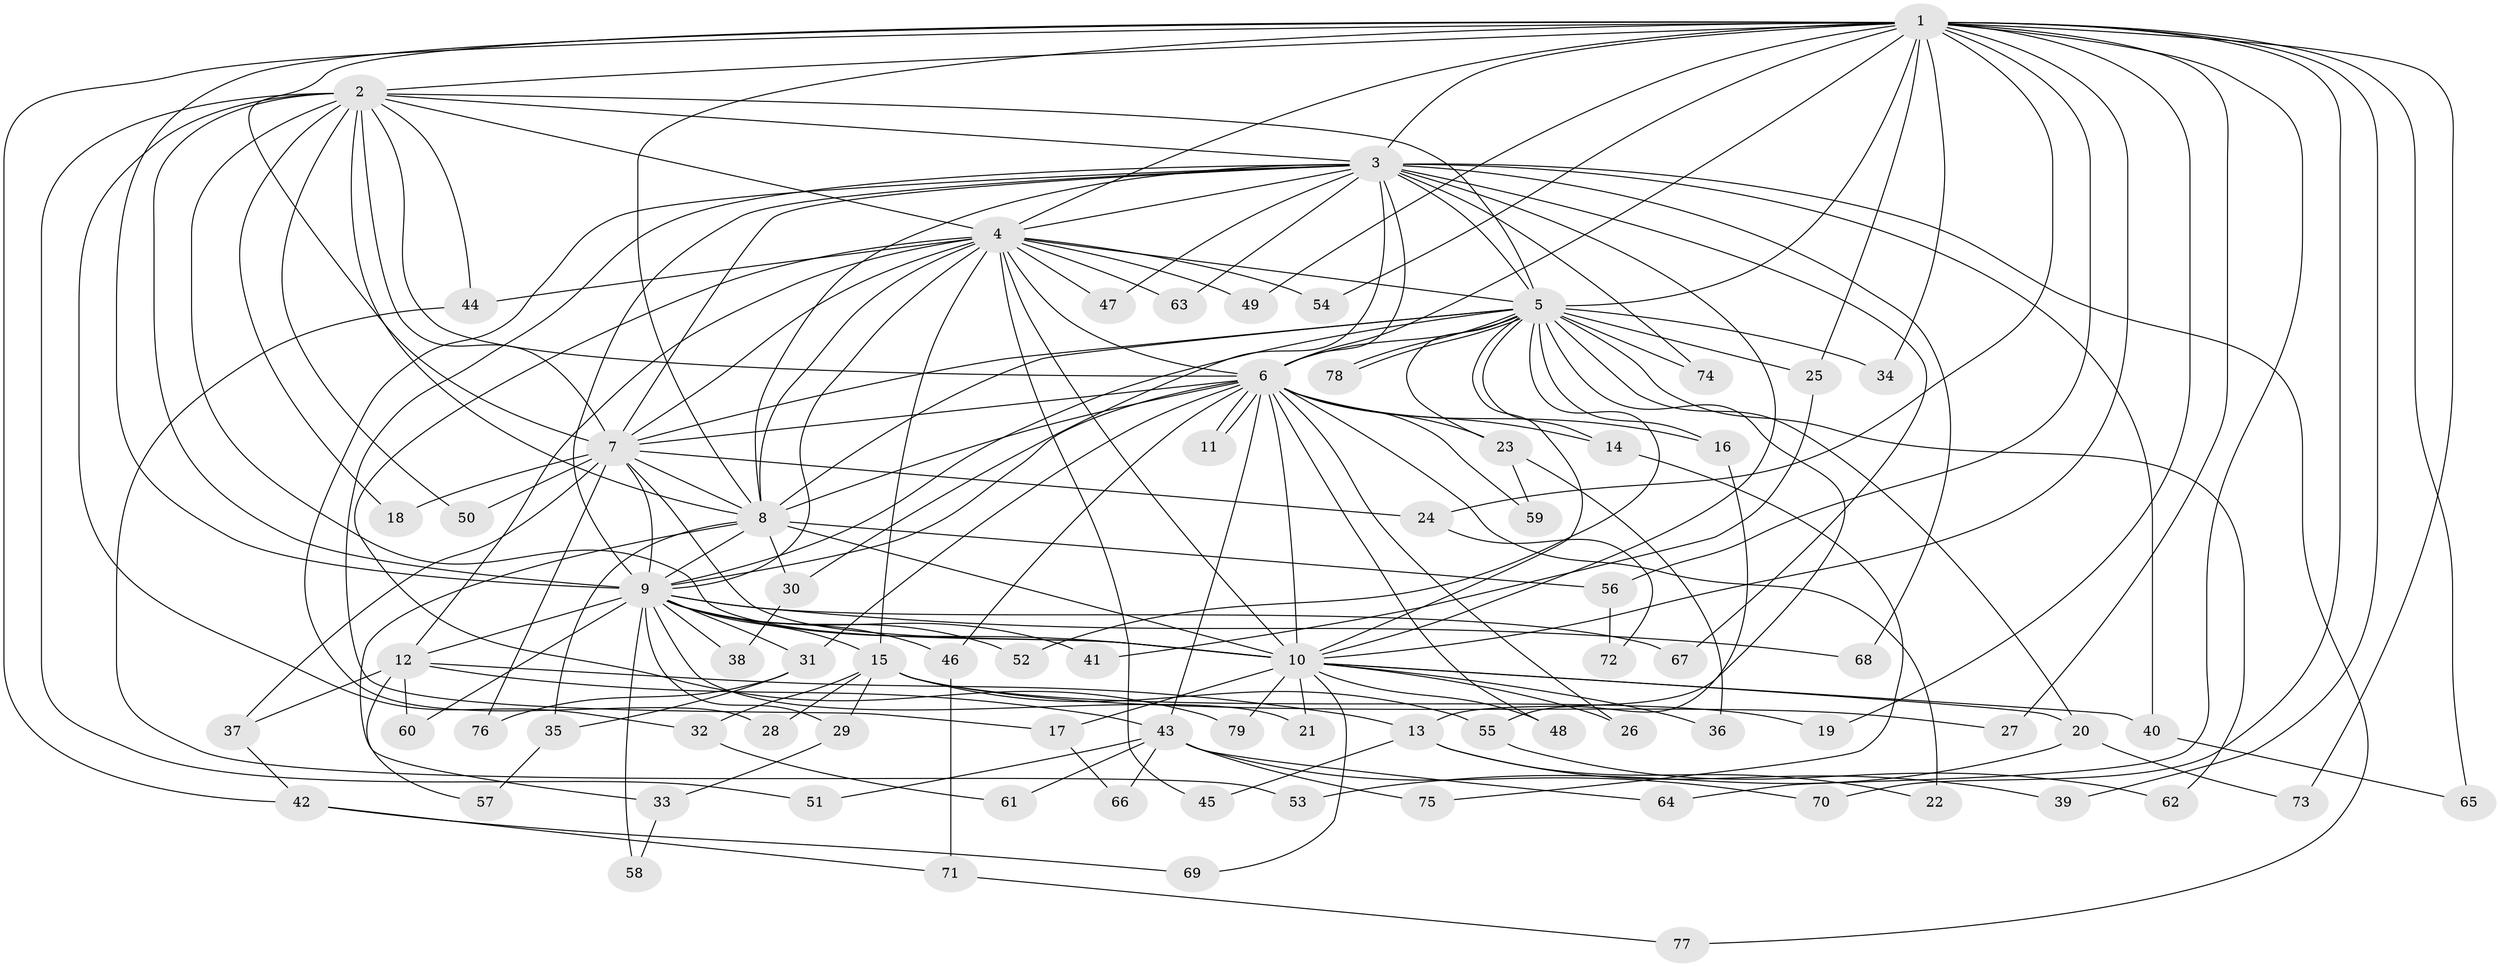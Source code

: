 // Generated by graph-tools (version 1.1) at 2025/13/03/09/25 04:13:55]
// undirected, 79 vertices, 183 edges
graph export_dot {
graph [start="1"]
  node [color=gray90,style=filled];
  1;
  2;
  3;
  4;
  5;
  6;
  7;
  8;
  9;
  10;
  11;
  12;
  13;
  14;
  15;
  16;
  17;
  18;
  19;
  20;
  21;
  22;
  23;
  24;
  25;
  26;
  27;
  28;
  29;
  30;
  31;
  32;
  33;
  34;
  35;
  36;
  37;
  38;
  39;
  40;
  41;
  42;
  43;
  44;
  45;
  46;
  47;
  48;
  49;
  50;
  51;
  52;
  53;
  54;
  55;
  56;
  57;
  58;
  59;
  60;
  61;
  62;
  63;
  64;
  65;
  66;
  67;
  68;
  69;
  70;
  71;
  72;
  73;
  74;
  75;
  76;
  77;
  78;
  79;
  1 -- 2;
  1 -- 3;
  1 -- 4;
  1 -- 5;
  1 -- 6;
  1 -- 7;
  1 -- 8;
  1 -- 9;
  1 -- 10;
  1 -- 19;
  1 -- 24;
  1 -- 25;
  1 -- 27;
  1 -- 34;
  1 -- 39;
  1 -- 42;
  1 -- 49;
  1 -- 54;
  1 -- 56;
  1 -- 64;
  1 -- 65;
  1 -- 70;
  1 -- 73;
  2 -- 3;
  2 -- 4;
  2 -- 5;
  2 -- 6;
  2 -- 7;
  2 -- 8;
  2 -- 9;
  2 -- 10;
  2 -- 18;
  2 -- 32;
  2 -- 44;
  2 -- 50;
  2 -- 51;
  3 -- 4;
  3 -- 5;
  3 -- 6;
  3 -- 7;
  3 -- 8;
  3 -- 9;
  3 -- 10;
  3 -- 17;
  3 -- 28;
  3 -- 30;
  3 -- 40;
  3 -- 47;
  3 -- 63;
  3 -- 67;
  3 -- 68;
  3 -- 74;
  3 -- 77;
  4 -- 5;
  4 -- 6;
  4 -- 7;
  4 -- 8;
  4 -- 9;
  4 -- 10;
  4 -- 12;
  4 -- 15;
  4 -- 44;
  4 -- 45;
  4 -- 47;
  4 -- 49;
  4 -- 54;
  4 -- 63;
  4 -- 79;
  5 -- 6;
  5 -- 7;
  5 -- 8;
  5 -- 9;
  5 -- 10;
  5 -- 13;
  5 -- 14;
  5 -- 16;
  5 -- 20;
  5 -- 23;
  5 -- 25;
  5 -- 34;
  5 -- 52;
  5 -- 62;
  5 -- 74;
  5 -- 78;
  5 -- 78;
  6 -- 7;
  6 -- 8;
  6 -- 9;
  6 -- 10;
  6 -- 11;
  6 -- 11;
  6 -- 14;
  6 -- 16;
  6 -- 22;
  6 -- 23;
  6 -- 26;
  6 -- 31;
  6 -- 43;
  6 -- 46;
  6 -- 48;
  6 -- 59;
  7 -- 8;
  7 -- 9;
  7 -- 10;
  7 -- 18;
  7 -- 24;
  7 -- 37;
  7 -- 50;
  7 -- 76;
  8 -- 9;
  8 -- 10;
  8 -- 30;
  8 -- 33;
  8 -- 35;
  8 -- 56;
  9 -- 10;
  9 -- 12;
  9 -- 15;
  9 -- 21;
  9 -- 29;
  9 -- 31;
  9 -- 38;
  9 -- 41;
  9 -- 46;
  9 -- 52;
  9 -- 58;
  9 -- 60;
  9 -- 67;
  9 -- 68;
  10 -- 17;
  10 -- 20;
  10 -- 21;
  10 -- 26;
  10 -- 36;
  10 -- 40;
  10 -- 48;
  10 -- 69;
  10 -- 79;
  12 -- 13;
  12 -- 37;
  12 -- 43;
  12 -- 57;
  12 -- 60;
  13 -- 22;
  13 -- 39;
  13 -- 45;
  14 -- 75;
  15 -- 19;
  15 -- 27;
  15 -- 28;
  15 -- 29;
  15 -- 32;
  15 -- 55;
  16 -- 55;
  17 -- 66;
  20 -- 53;
  20 -- 73;
  23 -- 36;
  23 -- 59;
  24 -- 72;
  25 -- 41;
  29 -- 33;
  30 -- 38;
  31 -- 35;
  31 -- 76;
  32 -- 61;
  33 -- 58;
  35 -- 57;
  37 -- 42;
  40 -- 65;
  42 -- 69;
  42 -- 71;
  43 -- 51;
  43 -- 61;
  43 -- 64;
  43 -- 66;
  43 -- 70;
  43 -- 75;
  44 -- 53;
  46 -- 71;
  55 -- 62;
  56 -- 72;
  71 -- 77;
}
